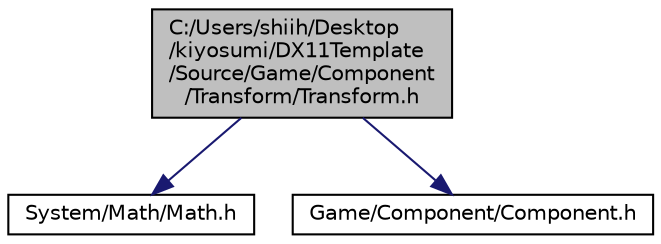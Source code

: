 digraph "C:/Users/shiih/Desktop/kiyosumi/DX11Template/Source/Game/Component/Transform/Transform.h"
{
 // LATEX_PDF_SIZE
  edge [fontname="Helvetica",fontsize="10",labelfontname="Helvetica",labelfontsize="10"];
  node [fontname="Helvetica",fontsize="10",shape=record];
  Node1 [label="C:/Users/shiih/Desktop\l/kiyosumi/DX11Template\l/Source/Game/Component\l/Transform/Transform.h",height=0.2,width=0.4,color="black", fillcolor="grey75", style="filled", fontcolor="black",tooltip="位置,回転,拡大率の情報(コンポーネント)"];
  Node1 -> Node2 [color="midnightblue",fontsize="10",style="solid",fontname="Helvetica"];
  Node2 [label="System/Math/Math.h",height=0.2,width=0.4,color="black", fillcolor="white", style="filled",URL="$_math_8h.html",tooltip="算術系便利ファイル"];
  Node1 -> Node3 [color="midnightblue",fontsize="10",style="solid",fontname="Helvetica"];
  Node3 [label="Game/Component/Component.h",height=0.2,width=0.4,color="black", fillcolor="white", style="filled",URL="$_component_8h.html",tooltip="コンポーネント"];
}
